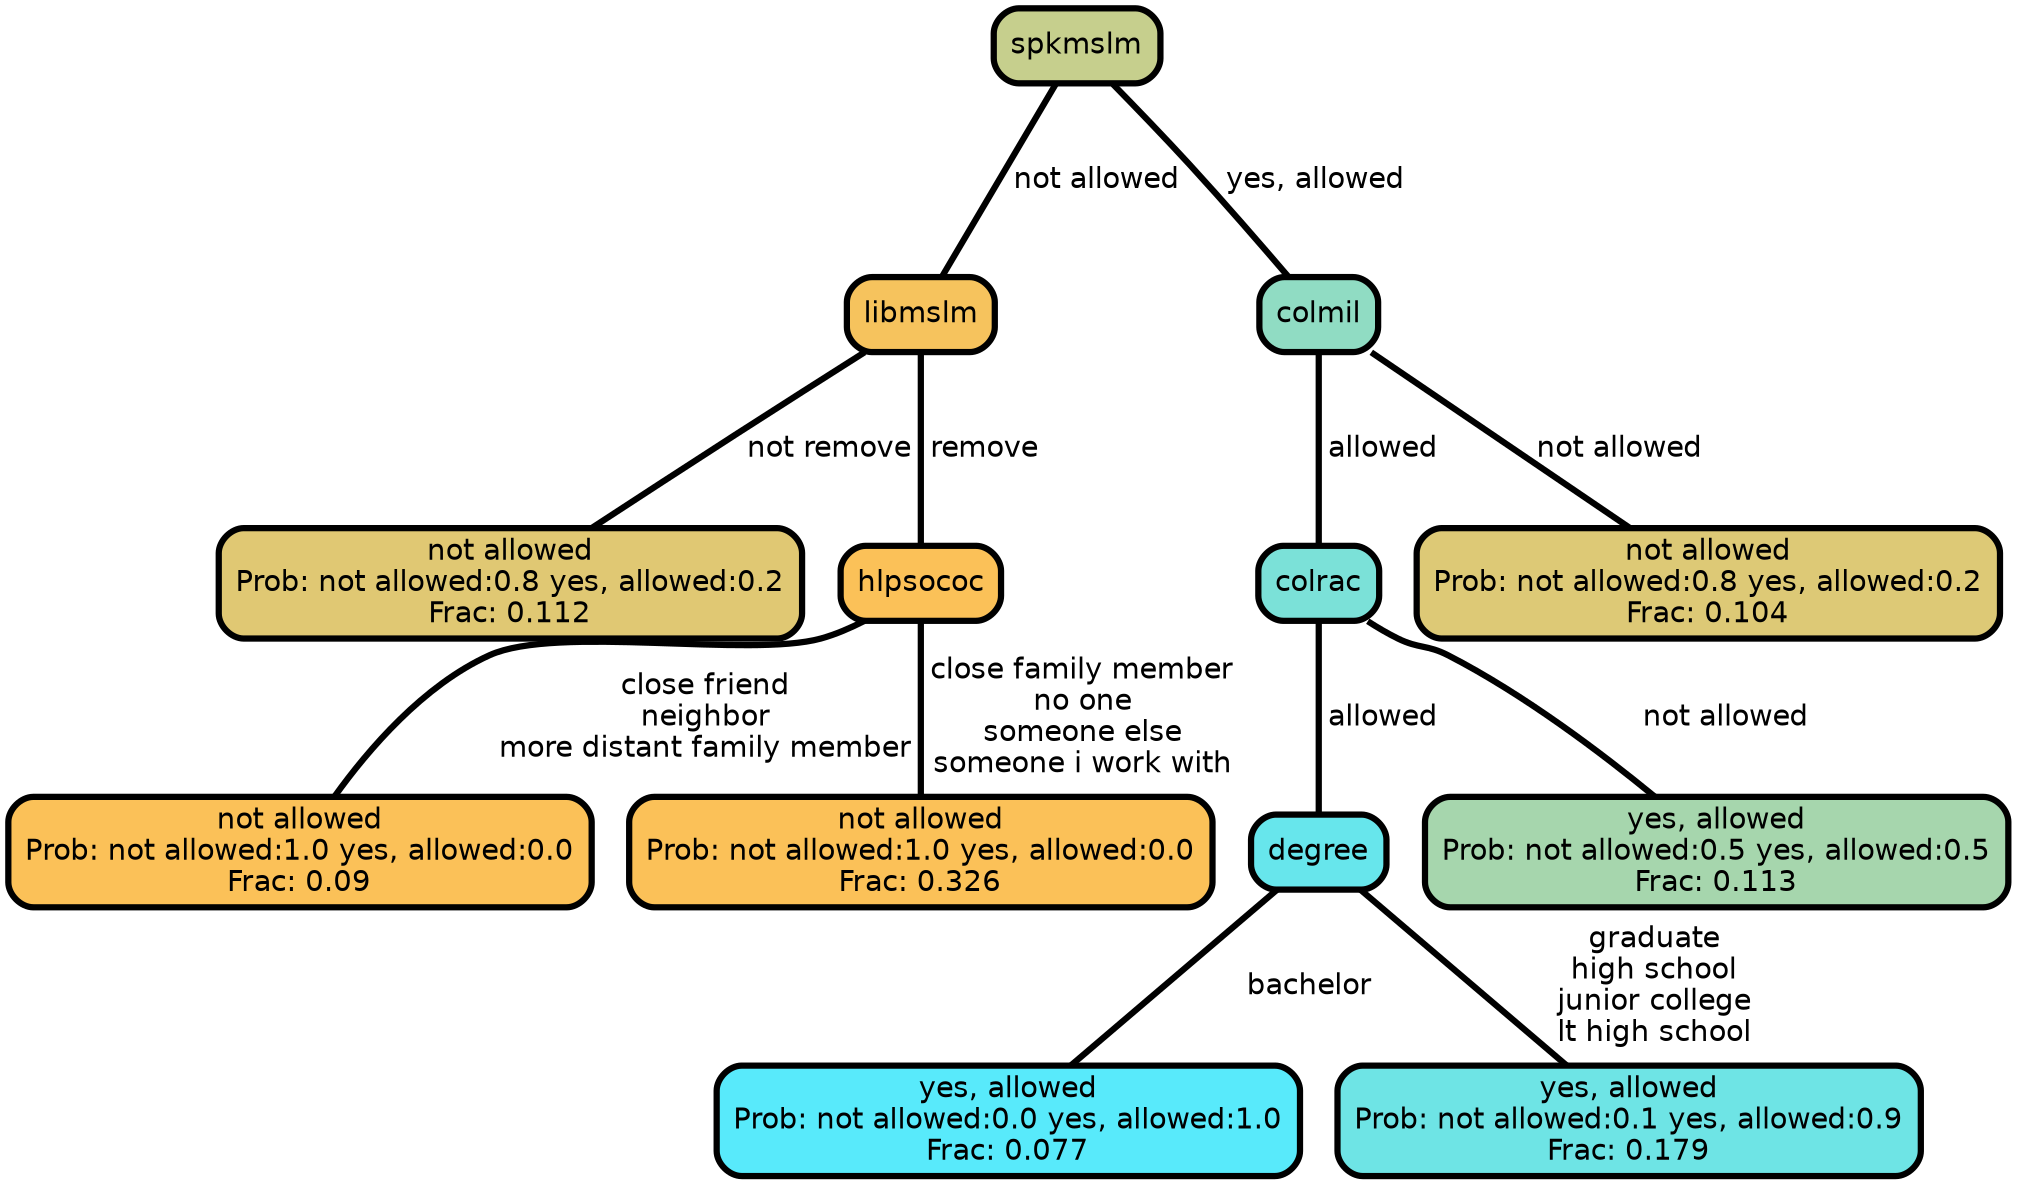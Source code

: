 graph Tree {
node [shape=box, style="filled, rounded",color="black",penwidth="3",fontcolor="black",                 fontname=helvetica] ;
graph [ranksep="0 equally", splines=straight,                 bgcolor=transparent, dpi=200] ;
edge [fontname=helvetica, color=black] ;
0 [label="not allowed
Prob: not allowed:0.8 yes, allowed:0.2
Frac: 0.112", fillcolor="#e0c873"] ;
1 [label="libmslm", fillcolor="#f6c35d"] ;
2 [label="not allowed
Prob: not allowed:1.0 yes, allowed:0.0
Frac: 0.09", fillcolor="#fbc158"] ;
3 [label="hlpsococ", fillcolor="#fbc158"] ;
4 [label="not allowed
Prob: not allowed:1.0 yes, allowed:0.0
Frac: 0.326", fillcolor="#fbc158"] ;
5 [label="spkmslm", fillcolor="#c6cf8d"] ;
6 [label="yes, allowed
Prob: not allowed:0.0 yes, allowed:1.0
Frac: 0.077", fillcolor="#58eafb"] ;
7 [label="degree", fillcolor="#67e6ec"] ;
8 [label="yes, allowed
Prob: not allowed:0.1 yes, allowed:0.9
Frac: 0.179", fillcolor="#6ee4e5"] ;
9 [label="colrac", fillcolor="#7be1d8"] ;
10 [label="yes, allowed
Prob: not allowed:0.5 yes, allowed:0.5
Frac: 0.113", fillcolor="#a6d6ad"] ;
11 [label="colmil", fillcolor="#90dcc3"] ;
12 [label="not allowed
Prob: not allowed:0.8 yes, allowed:0.2
Frac: 0.104", fillcolor="#ddc976"] ;
1 -- 0 [label=" not remove",penwidth=3] ;
1 -- 3 [label=" remove",penwidth=3] ;
3 -- 2 [label=" close friend\n neighbor\n more distant family member",penwidth=3] ;
3 -- 4 [label=" close family member\n no one\n someone else\n someone i work with",penwidth=3] ;
5 -- 1 [label=" not allowed",penwidth=3] ;
5 -- 11 [label=" yes, allowed",penwidth=3] ;
7 -- 6 [label=" bachelor",penwidth=3] ;
7 -- 8 [label=" graduate\n high school\n junior college\n lt high school",penwidth=3] ;
9 -- 7 [label=" allowed",penwidth=3] ;
9 -- 10 [label=" not allowed",penwidth=3] ;
11 -- 9 [label=" allowed",penwidth=3] ;
11 -- 12 [label=" not allowed",penwidth=3] ;
{rank = same;}}